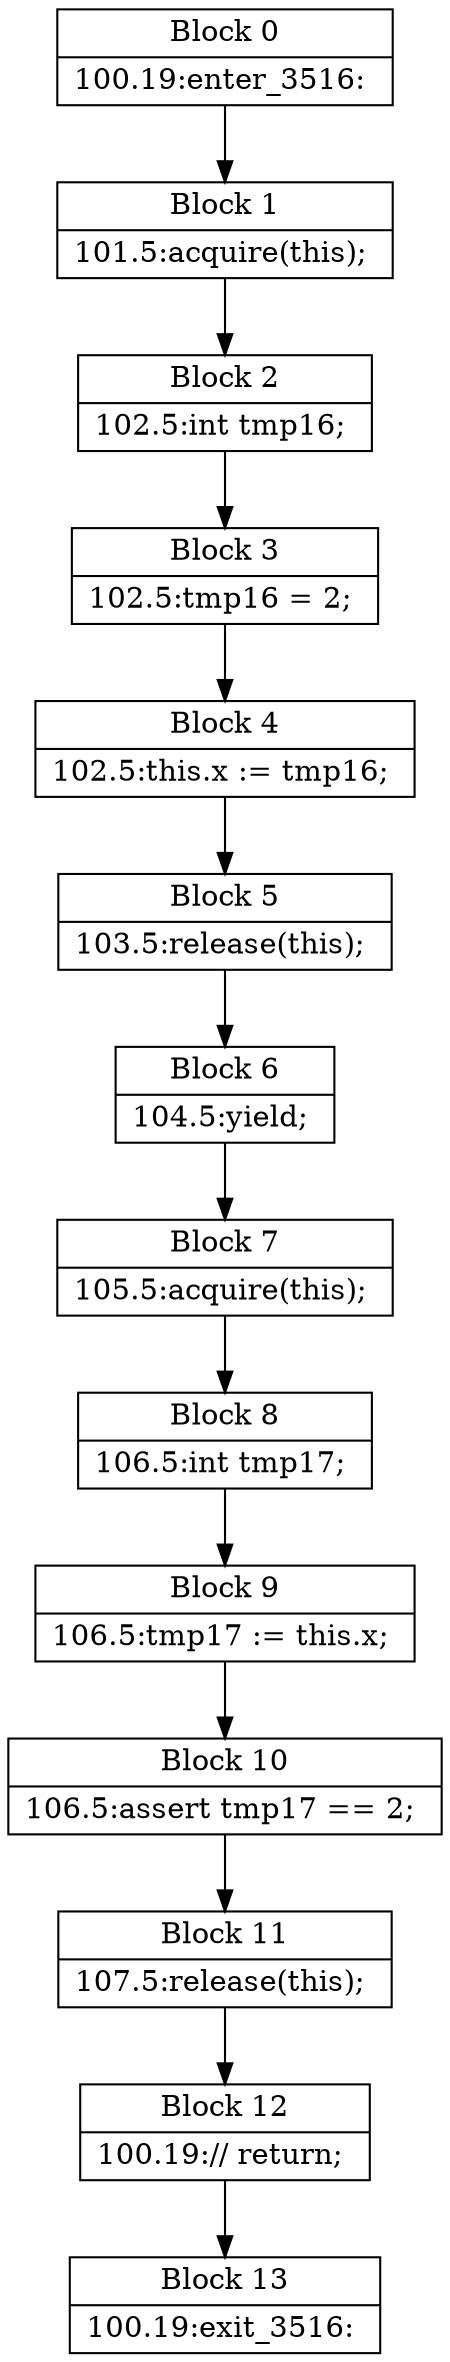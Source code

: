 digraph G {
   node [shape=record];
B0[label="{Block 0|100.19:enter_3516: \n}"];
B1[label="{Block 1|101.5:acquire(this); \n}"];
B2[label="{Block 2|102.5:int tmp16; \n}"];
B3[label="{Block 3|102.5:tmp16 = 2; \n}"];
B4[label="{Block 4|102.5:this.x := tmp16; \n}"];
B5[label="{Block 5|103.5:release(this); \n}"];
B6[label="{Block 6|104.5:yield; \n}"];
B7[label="{Block 7|105.5:acquire(this); \n}"];
B8[label="{Block 8|106.5:int tmp17; \n}"];
B9[label="{Block 9|106.5:tmp17 := this.x; \n}"];
B10[label="{Block 10|106.5:assert tmp17 == 2; \n}"];
B11[label="{Block 11|107.5:release(this); \n}"];
B12[label="{Block 12|100.19:// return; \n}"];
B13[label="{Block 13|100.19:exit_3516: \n}"];
B0 -> B1;
B1 -> B2;
B2 -> B3;
B3 -> B4;
B4 -> B5;
B5 -> B6;
B6 -> B7;
B7 -> B8;
B8 -> B9;
B9 -> B10;
B10 -> B11;
B11 -> B12;
B12 -> B13;
}
